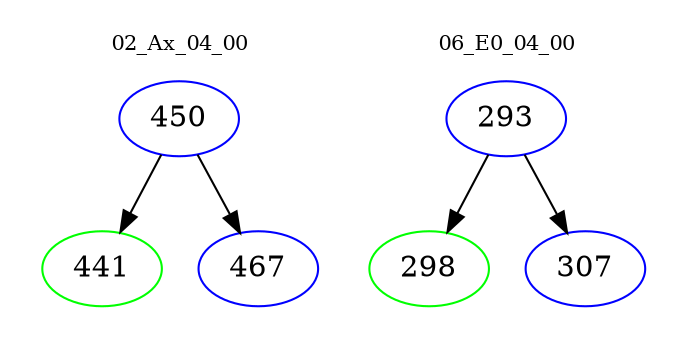 digraph{
subgraph cluster_0 {
color = white
label = "02_Ax_04_00";
fontsize=10;
T0_450 [label="450", color="blue"]
T0_450 -> T0_441 [color="black"]
T0_441 [label="441", color="green"]
T0_450 -> T0_467 [color="black"]
T0_467 [label="467", color="blue"]
}
subgraph cluster_1 {
color = white
label = "06_E0_04_00";
fontsize=10;
T1_293 [label="293", color="blue"]
T1_293 -> T1_298 [color="black"]
T1_298 [label="298", color="green"]
T1_293 -> T1_307 [color="black"]
T1_307 [label="307", color="blue"]
}
}
